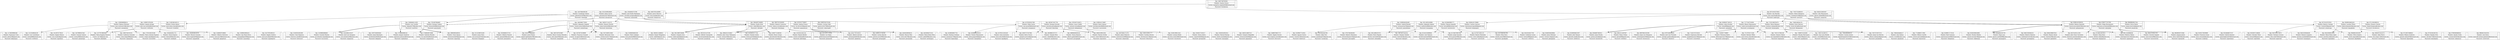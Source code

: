 digraph G{
node[shape="box" shape="record"]
node1174829966546[label="<f1174829966546>|{Dpi: 1174829966546| Nombre: Esperanza Urías| Correo: gloria16@gmail.com| Password: kekaripaza}|<f1212558644159>|{Dpi: 1212558644159| Nombre: Luis Castellanos| Correo: norma69@hotmail.com| Password: nitofixexe}|"];
node1296366898414: f1296366898414->node1174829966546;
node1412874779522[label="<f1412874779522>|{Dpi: 1412874779522| Nombre: Ángela Velasco| Correo: sara.rosales@gmail.com| Password: yagutilara}|<f1457989547442>|{Dpi: 1457989547442| Nombre: Gonzalo Galarza| Correo: norma36@hotmail.com| Password: qoximitapo}|<f1477972882644>|{Dpi: 1477972882644| Nombre: María Eugenia Nazario| Correo: ins73@gmail.com| Password: jihedojihu}|"];
node1296366898414: f1296366898414->node1412874779522;
node1296366898414: f1599974795285->node1412874779522;
node1412874779522[label="<f1412874779522>|{Dpi: 1412874779522| Nombre: Ángela Velasco| Correo: sara.rosales@gmail.com| Password: yagutilara}|<f1457989547442>|{Dpi: 1457989547442| Nombre: Gonzalo Galarza| Correo: norma36@hotmail.com| Password: qoximitapo}|<f1477972882644>|{Dpi: 1477972882644| Nombre: María Eugenia Nazario| Correo: ins73@gmail.com| Password: jihedojihu}|"];
node1296366898414: f1296366898414->node1412874779522;
node1296366898414: f1599974795285->node1412874779522;
node1683744191351[label="<f1683744191351>|{Dpi: 1683744191351| Nombre: Guillermo Gonzales| Correo: sonia.chapa48@gmail.com| Password: cejequnoha}|<f1733156223538>|{Dpi: 1733156223538| Nombre: Marco Antonio Espinal| Correo: sergio.rojas@gmail.com| Password: naxutafobe}|<f1954643951721>|{Dpi: 1954643951721| Nombre: Gloria Esparza| Correo: blanca83@yahoo.com| Password: cisefopuli}|<f1956958823976>|{Dpi: 1956958823976| Nombre: Rosario Guzmán| Correo: mara-eugenia83@gmail.com| Password: tugupofude}|"];
node1296366898414: f1599974795285->node1683744191351;
node1296366898414: f2149248146115->node1683744191351;
node1683744191351[label="<f1683744191351>|{Dpi: 1683744191351| Nombre: Guillermo Gonzales| Correo: sonia.chapa48@gmail.com| Password: cejequnoha}|<f1733156223538>|{Dpi: 1733156223538| Nombre: Marco Antonio Espinal| Correo: sergio.rojas@gmail.com| Password: naxutafobe}|<f1954643951721>|{Dpi: 1954643951721| Nombre: Gloria Esparza| Correo: blanca83@yahoo.com| Password: cisefopuli}|<f1956958823976>|{Dpi: 1956958823976| Nombre: Rosario Guzmán| Correo: mara-eugenia83@gmail.com| Password: tugupofude}|"];
node1296366898414: f1599974795285->node1683744191351;
node1296366898414: f2149248146115->node1683744191351;
node2249629758665[label="<f2249629758665>|{Dpi: 2249629758665| Nombre: Gilberto Ontiveros| Correo: mara-jos18@hotmail.com| Password: giqupituxo}|<f2269635985421>|{Dpi: 2269635985421| Nombre: Ana María Parra| Correo: juanagallegos06@gmail.com| Password: sazaceduju}|<f2417978199132>|{Dpi: 2417978199132| Nombre: Ángela Córdova| Correo: mara-josvallejo93@yahoo.com| Password: nupafapowo}|"];
node1296366898414: f2149248146115->node2249629758665;
node1296366898414[label="<f1296366898414>|{Dpi: 1296366898414| Nombre: Rebeca Feliciano| Correo: juan-carlosnio16@yahoo.com| Password: yoxukatomi}|<f1599974795285>|{Dpi: 1599974795285| Nombre: Amalia Arriaga| Correo: julio-csar.salcido@hotmail.com| Password: rotifosoko}|<f2149248146115>|{Dpi: 2149248146115| Nombre: Estela Alonzo| Correo: mara-elena.chacn@yahoo.com| Password: lizabefesi}|"];
node2447484436238: f2447484436238->node1296366898414;
node2529333292289[label="<f2529333292289>|{Dpi: 2529333292289| Nombre: Clara Figueroa| Correo: francisco.cant@hotmail.com| Password: bohicecati}|<f2529885688462>|{Dpi: 2529885688462| Nombre: Graciela Moreno| Correo: jos-eduardo.roque@gmail.com| Password: kucunuleza}|<f2541684125537>|{Dpi: 2541684125537| Nombre: José Luis Zaragoza| Correo: sara.mendoza36@yahoo.com| Password: coqaqutuxi}|"];
node2566464511833: f2566464511833->node2529333292289;
node2597258592643[label="<f2597258592643>|{Dpi: 2597258592643| Nombre: Jorge Henríquez| Correo: lourdesloera82@hotmail.com| Password: lebiqesile}|<f2736864986145>|{Dpi: 2736864986145| Nombre: Joaquín Sandoval| Correo: esperanza.almanza@hotmail.com| Password: roqebaduze}|<f2746643672688>|{Dpi: 2746643672688| Nombre: Gabriela Morales| Correo: ins.saavedra@hotmail.com| Password: megopuwize}|"];
node2566464511833: f2566464511833->node2597258592643;
node2566464511833: f2781697864687->node2597258592643;
node2597258592643[label="<f2597258592643>|{Dpi: 2597258592643| Nombre: Jorge Henríquez| Correo: lourdesloera82@hotmail.com| Password: lebiqesile}|<f2736864986145>|{Dpi: 2736864986145| Nombre: Joaquín Sandoval| Correo: esperanza.almanza@hotmail.com| Password: roqebaduze}|<f2746643672688>|{Dpi: 2746643672688| Nombre: Gabriela Morales| Correo: ins.saavedra@hotmail.com| Password: megopuwize}|"];
node2566464511833: f2566464511833->node2597258592643;
node2566464511833: f2781697864687->node2597258592643;
node2869596248355[label="<f2869596248355>|{Dpi: 2869596248355| Nombre: César Amaya| Correo: lorenzorocha85@gmail.com| Password: yeparicigi}|<f3115236874249>|{Dpi: 3115236874249| Nombre: Juana Viera| Correo: csar.carranza67@yahoo.com| Password: ficapigato}|"];
node2566464511833: f2781697864687->node2869596248355;
node2566464511833[label="<f2566464511833>|{Dpi: 2566464511833| Nombre: Luis Castillo| Correo: alejandro79@yahoo.com| Password: lacetitimi}|<f2781697864687>|{Dpi: 2781697864687| Nombre: Enrique Cadena| Correo: bernardo48@hotmail.com| Password: gayacimofo}|"];
node2447484436238: f2447484436238->node2566464511833;
node2447484436238: f3222559916649->node2566464511833;
node2529333292289[label="<f2529333292289>|{Dpi: 2529333292289| Nombre: Clara Figueroa| Correo: francisco.cant@hotmail.com| Password: bohicecati}|<f2529885688462>|{Dpi: 2529885688462| Nombre: Graciela Moreno| Correo: jos-eduardo.roque@gmail.com| Password: kucunuleza}|<f2541684125537>|{Dpi: 2541684125537| Nombre: José Luis Zaragoza| Correo: sara.mendoza36@yahoo.com| Password: coqaqutuxi}|"];
node2566464511833: f2566464511833->node2529333292289;
node2597258592643[label="<f2597258592643>|{Dpi: 2597258592643| Nombre: Jorge Henríquez| Correo: lourdesloera82@hotmail.com| Password: lebiqesile}|<f2736864986145>|{Dpi: 2736864986145| Nombre: Joaquín Sandoval| Correo: esperanza.almanza@hotmail.com| Password: roqebaduze}|<f2746643672688>|{Dpi: 2746643672688| Nombre: Gabriela Morales| Correo: ins.saavedra@hotmail.com| Password: megopuwize}|"];
node2566464511833: f2566464511833->node2597258592643;
node2566464511833: f2781697864687->node2597258592643;
node2597258592643[label="<f2597258592643>|{Dpi: 2597258592643| Nombre: Jorge Henríquez| Correo: lourdesloera82@hotmail.com| Password: lebiqesile}|<f2736864986145>|{Dpi: 2736864986145| Nombre: Joaquín Sandoval| Correo: esperanza.almanza@hotmail.com| Password: roqebaduze}|<f2746643672688>|{Dpi: 2746643672688| Nombre: Gabriela Morales| Correo: ins.saavedra@hotmail.com| Password: megopuwize}|"];
node2566464511833: f2566464511833->node2597258592643;
node2566464511833: f2781697864687->node2597258592643;
node2869596248355[label="<f2869596248355>|{Dpi: 2869596248355| Nombre: César Amaya| Correo: lorenzorocha85@gmail.com| Password: yeparicigi}|<f3115236874249>|{Dpi: 3115236874249| Nombre: Juana Viera| Correo: csar.carranza67@yahoo.com| Password: ficapigato}|"];
node2566464511833: f2781697864687->node2869596248355;
node2566464511833[label="<f2566464511833>|{Dpi: 2566464511833| Nombre: Luis Castillo| Correo: alejandro79@yahoo.com| Password: lacetitimi}|<f2781697864687>|{Dpi: 2781697864687| Nombre: Enrique Cadena| Correo: bernardo48@hotmail.com| Password: gayacimofo}|"];
node2447484436238: f2447484436238->node2566464511833;
node2447484436238: f3222559916649->node2566464511833;
node3329466473716[label="<f3329466473716>|{Dpi: 3329466473716| Nombre: Gilberto Nazario| Correo: gonzalo46@yahoo.com| Password: penumelovo}|<f3415574886848>|{Dpi: 3415574886848| Nombre: Javier Bueno| Correo: miguel-ngeltejeda19@yahoo.com| Password: diyomayeme}|"];
node3462866779361: f3462866779361->node3329466473716;
node3467267913667[label="<f3467267913667>|{Dpi: 3467267913667| Nombre: María Cristina Montaño| Correo: julio.alaniz93@yahoo.com| Password: yemipehidi}|<f3475673229689>|{Dpi: 3475673229689| Nombre: Francisca Granado| Correo: ral.aguirre@hotmail.com| Password: munakeweru}|"];
node3462866779361: f3462866779361->node3467267913667;
node3462866779361: f3493571145737->node3467267913667;
node3467267913667[label="<f3467267913667>|{Dpi: 3467267913667| Nombre: María Cristina Montaño| Correo: julio.alaniz93@yahoo.com| Password: yemipehidi}|<f3475673229689>|{Dpi: 3475673229689| Nombre: Francisca Granado| Correo: ral.aguirre@hotmail.com| Password: munakeweru}|"];
node3462866779361: f3462866779361->node3467267913667;
node3462866779361: f3493571145737->node3467267913667;
node3527449513585[label="<f3527449513585>|{Dpi: 3527449513585| Nombre: Bernardo Urías| Correo: cristian.lucero72@gmail.com| Password: taribujoge}|<f3538639485328>|{Dpi: 3538639485328| Nombre: Pedro Gallegos| Correo: lucia.peralta68@hotmail.com| Password: savuzuhaku}|"];
node3462866779361: f3493571145737->node3527449513585;
node3462866779361[label="<f3462866779361>|{Dpi: 3462866779361| Nombre: Alejandro Salgado| Correo: vicente.meza24@hotmail.com| Password: muhatiwapa}|<f3493571145737>|{Dpi: 3493571145737| Nombre: Homero Murillo| Correo: jorge-luislara46@yahoo.com| Password: biziwiwaja}|"];
node2447484436238: f3222559916649->node3462866779361;
node2447484436238: f3558582575769->node3462866779361;
node3329466473716[label="<f3329466473716>|{Dpi: 3329466473716| Nombre: Gilberto Nazario| Correo: gonzalo46@yahoo.com| Password: penumelovo}|<f3415574886848>|{Dpi: 3415574886848| Nombre: Javier Bueno| Correo: miguel-ngeltejeda19@yahoo.com| Password: diyomayeme}|"];
node3462866779361: f3462866779361->node3329466473716;
node3467267913667[label="<f3467267913667>|{Dpi: 3467267913667| Nombre: María Cristina Montaño| Correo: julio.alaniz93@yahoo.com| Password: yemipehidi}|<f3475673229689>|{Dpi: 3475673229689| Nombre: Francisca Granado| Correo: ral.aguirre@hotmail.com| Password: munakeweru}|"];
node3462866779361: f3462866779361->node3467267913667;
node3462866779361: f3493571145737->node3467267913667;
node3467267913667[label="<f3467267913667>|{Dpi: 3467267913667| Nombre: María Cristina Montaño| Correo: julio.alaniz93@yahoo.com| Password: yemipehidi}|<f3475673229689>|{Dpi: 3475673229689| Nombre: Francisca Granado| Correo: ral.aguirre@hotmail.com| Password: munakeweru}|"];
node3462866779361: f3462866779361->node3467267913667;
node3462866779361: f3493571145737->node3467267913667;
node3527449513585[label="<f3527449513585>|{Dpi: 3527449513585| Nombre: Bernardo Urías| Correo: cristian.lucero72@gmail.com| Password: taribujoge}|<f3538639485328>|{Dpi: 3538639485328| Nombre: Pedro Gallegos| Correo: lucia.peralta68@hotmail.com| Password: savuzuhaku}|"];
node3462866779361: f3493571145737->node3527449513585;
node3462866779361[label="<f3462866779361>|{Dpi: 3462866779361| Nombre: Alejandro Salgado| Correo: vicente.meza24@hotmail.com| Password: muhatiwapa}|<f3493571145737>|{Dpi: 3493571145737| Nombre: Homero Murillo| Correo: jorge-luislara46@yahoo.com| Password: biziwiwaja}|"];
node2447484436238: f3222559916649->node3462866779361;
node2447484436238: f3558582575769->node3462866779361;
node3656511566652[label="<f3656511566652>|{Dpi: 3656511566652| Nombre: Daniel Villagómez| Correo: adn82@gmail.com| Password: wisemoxizo}|<f3812388728366>|{Dpi: 3812388728366| Nombre: Gregorio Arce| Correo: isabel.tejeda@gmail.com| Password: binofupuyu}|"];
node3844497244662: f3844497244662->node3656511566652;
node3923232147536[label="<f3923232147536>|{Dpi: 3923232147536| Nombre: Alfredo Concepción| Correo: ral.hernandes@yahoo.com| Password: pusaliyuqi}|<f3964251253647>|{Dpi: 3964251253647| Nombre: Julio César Velásquez| Correo: lorenzo20@yahoo.com| Password: vabaqequtu}|"];
node3844497244662: f3844497244662->node3923232147536;
node3844497244662: f3967252164363->node3923232147536;
node3923232147536[label="<f3923232147536>|{Dpi: 3923232147536| Nombre: Alfredo Concepción| Correo: ral.hernandes@yahoo.com| Password: pusaliyuqi}|<f3964251253647>|{Dpi: 3964251253647| Nombre: Julio César Velásquez| Correo: lorenzo20@yahoo.com| Password: vabaqequtu}|"];
node3844497244662: f3844497244662->node3923232147536;
node3844497244662: f3967252164363->node3923232147536;
node4182987677756[label="<f4182987677756>|{Dpi: 4182987677756| Nombre: Daniela Gaitán| Correo: lorena.portillo@gmail.com| Password: sazotayuhi}|<f4186771246328>|{Dpi: 4186771246328| Nombre: Rocio Crespo| Correo: gerardoroln31@yahoo.com| Password: yizudogoru}|<f4191652262154>|{Dpi: 4191652262154| Nombre: Ramón Botello| Correo: vicente.orellana@hotmail.com| Password: pibetukaja}|<f4211297172934>|{Dpi: 4211297172934| Nombre: Luz Sáenz| Correo: guillerminacasas82@gmail.com| Password: pisenocohi}|"];
node3844497244662: f3967252164363->node4182987677756;
node3844497244662: f4225557756957->node4182987677756;
node4182987677756[label="<f4182987677756>|{Dpi: 4182987677756| Nombre: Daniela Gaitán| Correo: lorena.portillo@gmail.com| Password: sazotayuhi}|<f4186771246328>|{Dpi: 4186771246328| Nombre: Rocio Crespo| Correo: gerardoroln31@yahoo.com| Password: yizudogoru}|<f4191652262154>|{Dpi: 4191652262154| Nombre: Ramón Botello| Correo: vicente.orellana@hotmail.com| Password: pibetukaja}|<f4211297172934>|{Dpi: 4211297172934| Nombre: Luz Sáenz| Correo: guillerminacasas82@gmail.com| Password: pisenocohi}|"];
node3844497244662: f3967252164363->node4182987677756;
node3844497244662: f4225557756957->node4182987677756;
node4241776716215[label="<f4241776716215>|{Dpi: 4241776716215| Nombre: Alberto Arevalo| Correo: anitaarguello82@yahoo.com| Password: zijukiweya}|<f4289122734556>|{Dpi: 4289122734556| Nombre: Lorena Alarcón| Correo: patricio.muro00@yahoo.com| Password: potupugadi}|"];
node3844497244662: f4225557756957->node4241776716215;
node3844497244662: f4298745575558->node4241776716215;
node4241776716215[label="<f4241776716215>|{Dpi: 4241776716215| Nombre: Alberto Arevalo| Correo: anitaarguello82@yahoo.com| Password: zijukiweya}|<f4289122734556>|{Dpi: 4289122734556| Nombre: Lorena Alarcón| Correo: patricio.muro00@yahoo.com| Password: potupugadi}|"];
node3844497244662: f4225557756957->node4241776716215;
node3844497244662: f4298745575558->node4241776716215;
node4426558938225[label="<f4426558938225>|{Dpi: 4426558938225| Nombre: Marcos Páez| Correo: ester.coln70@yahoo.com| Password: givoxumiko}|<f4432694372251>|{Dpi: 4432694372251| Nombre: María Elena Mota| Correo: pablo06@yahoo.com| Password: newolugara}|"];
node3844497244662: f4298745575558->node4426558938225;
node3844497244662[label="<f3844497244662>|{Dpi: 3844497244662| Nombre: Emilio Ávila| Correo: sofia59@yahoo.com| Password: vijivijabe}|<f3967252164363>|{Dpi: 3967252164363| Nombre: Homero Contreras| Correo: rebeca.corral@yahoo.com| Password: fuluyipagu}|<f4225557756957>|{Dpi: 4225557756957| Nombre: Andrea Franco| Correo: ins.ferrer43@gmail.com| Password: popanomuze}|<f4298745575558>|{Dpi: 4298745575558| Nombre: Cristian Valle| Correo: agustn.brito70@hotmail.com| Password: vokuwupefi}|"];
node2447484436238: f3558582575769->node3844497244662;
node2447484436238: f4492763143699->node3844497244662;
node3656511566652[label="<f3656511566652>|{Dpi: 3656511566652| Nombre: Daniel Villagómez| Correo: adn82@gmail.com| Password: wisemoxizo}|<f3812388728366>|{Dpi: 3812388728366| Nombre: Gregorio Arce| Correo: isabel.tejeda@gmail.com| Password: binofupuyu}|"];
node3844497244662: f3844497244662->node3656511566652;
node3923232147536[label="<f3923232147536>|{Dpi: 3923232147536| Nombre: Alfredo Concepción| Correo: ral.hernandes@yahoo.com| Password: pusaliyuqi}|<f3964251253647>|{Dpi: 3964251253647| Nombre: Julio César Velásquez| Correo: lorenzo20@yahoo.com| Password: vabaqequtu}|"];
node3844497244662: f3844497244662->node3923232147536;
node3844497244662: f3967252164363->node3923232147536;
node3923232147536[label="<f3923232147536>|{Dpi: 3923232147536| Nombre: Alfredo Concepción| Correo: ral.hernandes@yahoo.com| Password: pusaliyuqi}|<f3964251253647>|{Dpi: 3964251253647| Nombre: Julio César Velásquez| Correo: lorenzo20@yahoo.com| Password: vabaqequtu}|"];
node3844497244662: f3844497244662->node3923232147536;
node3844497244662: f3967252164363->node3923232147536;
node4182987677756[label="<f4182987677756>|{Dpi: 4182987677756| Nombre: Daniela Gaitán| Correo: lorena.portillo@gmail.com| Password: sazotayuhi}|<f4186771246328>|{Dpi: 4186771246328| Nombre: Rocio Crespo| Correo: gerardoroln31@yahoo.com| Password: yizudogoru}|<f4191652262154>|{Dpi: 4191652262154| Nombre: Ramón Botello| Correo: vicente.orellana@hotmail.com| Password: pibetukaja}|<f4211297172934>|{Dpi: 4211297172934| Nombre: Luz Sáenz| Correo: guillerminacasas82@gmail.com| Password: pisenocohi}|"];
node3844497244662: f3967252164363->node4182987677756;
node3844497244662: f4225557756957->node4182987677756;
node4182987677756[label="<f4182987677756>|{Dpi: 4182987677756| Nombre: Daniela Gaitán| Correo: lorena.portillo@gmail.com| Password: sazotayuhi}|<f4186771246328>|{Dpi: 4186771246328| Nombre: Rocio Crespo| Correo: gerardoroln31@yahoo.com| Password: yizudogoru}|<f4191652262154>|{Dpi: 4191652262154| Nombre: Ramón Botello| Correo: vicente.orellana@hotmail.com| Password: pibetukaja}|<f4211297172934>|{Dpi: 4211297172934| Nombre: Luz Sáenz| Correo: guillerminacasas82@gmail.com| Password: pisenocohi}|"];
node3844497244662: f3967252164363->node4182987677756;
node3844497244662: f4225557756957->node4182987677756;
node4241776716215[label="<f4241776716215>|{Dpi: 4241776716215| Nombre: Alberto Arevalo| Correo: anitaarguello82@yahoo.com| Password: zijukiweya}|<f4289122734556>|{Dpi: 4289122734556| Nombre: Lorena Alarcón| Correo: patricio.muro00@yahoo.com| Password: potupugadi}|"];
node3844497244662: f4225557756957->node4241776716215;
node3844497244662: f4298745575558->node4241776716215;
node4241776716215[label="<f4241776716215>|{Dpi: 4241776716215| Nombre: Alberto Arevalo| Correo: anitaarguello82@yahoo.com| Password: zijukiweya}|<f4289122734556>|{Dpi: 4289122734556| Nombre: Lorena Alarcón| Correo: patricio.muro00@yahoo.com| Password: potupugadi}|"];
node3844497244662: f4225557756957->node4241776716215;
node3844497244662: f4298745575558->node4241776716215;
node4426558938225[label="<f4426558938225>|{Dpi: 4426558938225| Nombre: Marcos Páez| Correo: ester.coln70@yahoo.com| Password: givoxumiko}|<f4432694372251>|{Dpi: 4432694372251| Nombre: María Elena Mota| Correo: pablo06@yahoo.com| Password: newolugara}|"];
node3844497244662: f4298745575558->node4426558938225;
node3844497244662[label="<f3844497244662>|{Dpi: 3844497244662| Nombre: Emilio Ávila| Correo: sofia59@yahoo.com| Password: vijivijabe}|<f3967252164363>|{Dpi: 3967252164363| Nombre: Homero Contreras| Correo: rebeca.corral@yahoo.com| Password: fuluyipagu}|<f4225557756957>|{Dpi: 4225557756957| Nombre: Andrea Franco| Correo: ins.ferrer43@gmail.com| Password: popanomuze}|<f4298745575558>|{Dpi: 4298745575558| Nombre: Cristian Valle| Correo: agustn.brito70@hotmail.com| Password: vokuwupefi}|"];
node2447484436238: f3558582575769->node3844497244662;
node2447484436238: f4492763143699->node3844497244662;
node4536958837755[label="<f4536958837755>|{Dpi: 4536958837755| Nombre: Barbara Orellana| Correo: juanamuiz73@gmail.com| Password: bepecobojo}|<f4558888229155>|{Dpi: 4558888229155| Nombre: Vicente Manzanares| Correo: alicia.guajardo@gmail.com| Password: tomeqedazo}|"];
node4579359247363: f4579359247363->node4536958837755;
node4579515226149[label="<f4579515226149>|{Dpi: 4579515226149| Nombre: Irene Archuleta| Correo: laura.olivo45@hotmail.com| Password: bajufigowa}|<f4583727247384>|{Dpi: 4583727247384| Nombre: Berta Orozco| Correo: gregorio.nevrez@gmail.com| Password: defecoriru}|"];
node4579359247363: f4579359247363->node4579515226149;
node4579359247363: f4629471657781->node4579515226149;
node4579515226149[label="<f4579515226149>|{Dpi: 4579515226149| Nombre: Irene Archuleta| Correo: laura.olivo45@hotmail.com| Password: bajufigowa}|<f4583727247384>|{Dpi: 4583727247384| Nombre: Berta Orozco| Correo: gregorio.nevrez@gmail.com| Password: defecoriru}|"];
node4579359247363: f4579359247363->node4579515226149;
node4579359247363: f4629471657781->node4579515226149;
node4659862237271[label="<f4659862237271>|{Dpi: 4659862237271| Nombre: Yolanda Mota| Correo: rafael64@yahoo.com| Password: xoyohowuyi}|<f4689464628144>|{Dpi: 4689464628144| Nombre: Teresa Romero| Correo: alberto.galindo@hotmail.com| Password: pusugeqaki}|"];
node4579359247363: f4629471657781->node4659862237271;
node4579359247363: f4782567516675->node4659862237271;
node4659862237271[label="<f4659862237271>|{Dpi: 4659862237271| Nombre: Yolanda Mota| Correo: rafael64@yahoo.com| Password: xoyohowuyi}|<f4689464628144>|{Dpi: 4689464628144| Nombre: Teresa Romero| Correo: alberto.galindo@hotmail.com| Password: pusugeqaki}|"];
node4579359247363: f4629471657781->node4659862237271;
node4579359247363: f4782567516675->node4659862237271;
node4858139952581[label="<f4858139952581>|{Dpi: 4858139952581| Nombre: Patricio Sevilla| Correo: irene74@hotmail.com| Password: yaquratecu}|<f4937846171278>|{Dpi: 4937846171278| Nombre: Jaime Delacrúz| Correo: mateoserrato96@gmail.com| Password: sohiyotudu}|<f5282132851777>|{Dpi: 5282132851777| Nombre: Carolina Alvarez| Correo: dorotearuiz12@gmail.com| Password: bikunixami}|"];
node4579359247363: f4782567516675->node4858139952581;
node4579359247363: f5299541574867->node4858139952581;
node4858139952581[label="<f4858139952581>|{Dpi: 4858139952581| Nombre: Patricio Sevilla| Correo: irene74@hotmail.com| Password: yaquratecu}|<f4937846171278>|{Dpi: 4937846171278| Nombre: Jaime Delacrúz| Correo: mateoserrato96@gmail.com| Password: sohiyotudu}|<f5282132851777>|{Dpi: 5282132851777| Nombre: Carolina Alvarez| Correo: dorotearuiz12@gmail.com| Password: bikunixami}|"];
node4579359247363: f4782567516675->node4858139952581;
node4579359247363: f5299541574867->node4858139952581;
node5328139813142[label="<f5328139813142>|{Dpi: 5328139813142| Nombre: Lorenzo Rubio| Correo: ana-luisa.rocha16@hotmail.com| Password: lumulecemi}|<f5356317319217>|{Dpi: 5356317319217| Nombre: Teresa Abreu| Correo: raquelvilla64@gmail.com| Password: qevepocibo}|<f5356354391814>|{Dpi: 5356354391814| Nombre: Marisol Pantoja| Correo: emilio.aranda@gmail.com| Password: zixayogexe}|<f5462514867312>|{Dpi: 5462514867312| Nombre: Gregorio Delgadillo| Correo: lorenzocerda40@gmail.com| Password: pipazimezi}|"];
node4579359247363: f5299541574867->node5328139813142;
node4579359247363[label="<f4579359247363>|{Dpi: 4579359247363| Nombre: Pablo Garica| Correo: ana-mara63@hotmail.com| Password: yisugomozo}|<f4629471657781>|{Dpi: 4629471657781| Nombre: Enrique Estrada| Correo: graciela.perea@gmail.com| Password: felaviregi}|<f4782567516675>|{Dpi: 4782567516675| Nombre: Laura Cedillo| Correo: antonio.ozuna@gmail.com| Password: dodopemaxo}|<f5299541574867>|{Dpi: 5299541574867| Nombre: Rocio Salazar| Correo: davidmorales86@hotmail.com| Password: maciwalodu}|"];
node2447484436238: f4492763143699->node4579359247363;
node2447484436238[label="<f2447484436238>|{Dpi: 2447484436238| Nombre: Guadalupe Salinas| Correo: gabrielcorral30@yahoo.com| Password: vinoriyipe}|<f3222559916649>|{Dpi: 3222559916649| Nombre: Jaime García| Correo: gonzalourea37@hotmail.com| Password: kovoloruwe}|<f3558582575769>|{Dpi: 3558582575769| Nombre: José Emilio Rodríquez| Correo: cristobal.zaragoza@gmail.com| Password: tuxezoreko}|<f4492763143699>|{Dpi: 4492763143699| Nombre: Javier Marrero| Correo: luisa.loya@yahoo.com| Password: tehanovuso}|"];
node5482748765945: f5482748765945->node2447484436238;
node5486676847175[label="<f5486676847175>|{Dpi: 5486676847175| Nombre: Ángela Serrato| Correo: mara-eugenia.zarate@yahoo.com| Password: direrumivi}|<f5539947712624>|{Dpi: 5539947712624| Nombre: Ignacio Guerra| Correo: rosario21@hotmail.com| Password: baketicasi}|<f5561943426796>|{Dpi: 5561943426796| Nombre: Adán Toro| Correo: guadalupe52@gmail.com| Password: vusobaviqi}|"];
node5598584265482: f5598584265482->node5486676847175;
node5791784284363[label="<f5791784284363>|{Dpi: 5791784284363| Nombre: Roberto Menchaca| Correo: leticiarodrquez52@gmail.com| Password: jayucaqeho}|<f5821498187475>|{Dpi: 5821498187475| Nombre: Rocio Negrón| Correo: dorotea.valverde65@yahoo.com| Password: yofunekiho}|"];
node5598584265482: f5598584265482->node5791784284363;
node5598584265482: f5911492543896->node5791784284363;
node5791784284363[label="<f5791784284363>|{Dpi: 5791784284363| Nombre: Roberto Menchaca| Correo: leticiarodrquez52@gmail.com| Password: jayucaqeho}|<f5821498187475>|{Dpi: 5821498187475| Nombre: Rocio Negrón| Correo: dorotea.valverde65@yahoo.com| Password: yofunekiho}|"];
node5598584265482: f5598584265482->node5791784284363;
node5598584265482: f5911492543896->node5791784284363;
node5987487554234[label="<f5987487554234>|{Dpi: 5987487554234| Nombre: Yolanda Ceballos| Correo: beatriz81@yahoo.com| Password: lilalupivi}|<f6124223369858>|{Dpi: 6124223369858| Nombre: Lola Valencia| Correo: salvadorsantana64@hotmail.com| Password: qupuvutiki}|"];
node5598584265482: f5911492543896->node5987487554234;
node5598584265482: f6136463892777->node5987487554234;
node5987487554234[label="<f5987487554234>|{Dpi: 5987487554234| Nombre: Yolanda Ceballos| Correo: beatriz81@yahoo.com| Password: lilalupivi}|<f6124223369858>|{Dpi: 6124223369858| Nombre: Lola Valencia| Correo: salvadorsantana64@hotmail.com| Password: qupuvutiki}|"];
node5598584265482: f5911492543896->node5987487554234;
node5598584265482: f6136463892777->node5987487554234;
node6174637993769[label="<f6174637993769>|{Dpi: 6174637993769| Nombre: Jorge Saucedo| Correo: elvira.guzmn36@yahoo.com| Password: ginawaruhu}|<f6179275281122>|{Dpi: 6179275281122| Nombre: Beatriz Montañez| Correo: ester.vallejo@gmail.com| Password: zasetuhude}|<f6187966394798>|{Dpi: 6187966394798| Nombre: Elisa Nava| Correo: claudia.arias58@hotmail.com| Password: qicodejobe}|"];
node5598584265482: f6136463892777->node6174637993769;
node5598584265482: f6266419178668->node6174637993769;
node6174637993769[label="<f6174637993769>|{Dpi: 6174637993769| Nombre: Jorge Saucedo| Correo: elvira.guzmn36@yahoo.com| Password: ginawaruhu}|<f6179275281122>|{Dpi: 6179275281122| Nombre: Beatriz Montañez| Correo: ester.vallejo@gmail.com| Password: zasetuhude}|<f6187966394798>|{Dpi: 6187966394798| Nombre: Elisa Nava| Correo: claudia.arias58@hotmail.com| Password: qicodejobe}|"];
node5598584265482: f6136463892777->node6174637993769;
node5598584265482: f6266419178668->node6174637993769;
node6341916427763[label="<f6341916427763>|{Dpi: 6341916427763| Nombre: Guillermo Lerma| Correo: lorenzo66@gmail.com| Password: zifufirevu}|<f6349359459864>|{Dpi: 6349359459864| Nombre: Jesús Feliciano| Correo: vernica11@gmail.com| Password: gohujiquba}|"];
node5598584265482: f6266419178668->node6341916427763;
node5598584265482[label="<f5598584265482>|{Dpi: 5598584265482| Nombre: Gabriel Rosado| Correo: normaserna52@gmail.com| Password: pomubolamo}|<f5911492543896>|{Dpi: 5911492543896| Nombre: Alejandro Adame| Correo: guillermo86@yahoo.com| Password: leranapeqa}|<f6136463892777>|{Dpi: 6136463892777| Nombre: Manuel Arguello| Correo: leticia86@hotmail.com| Password: kaxetemudu}|<f6266419178668>|{Dpi: 6266419178668| Nombre: Carlota Guevara| Correo: timoteomarroqun84@gmail.com| Password: benejoqeze}|"];
node6375162373632: f6375162373632->node5598584265482;
node6539936623297[label="<f6539936623297>|{Dpi: 6539936623297| Nombre: Julio Tamayo| Correo: gerardo.saiz@yahoo.com| Password: sefaferavu}|<f6564687365912>|{Dpi: 6564687365912| Nombre: Juana Posada| Correo: germn.mora@gmail.com| Password: kenohewife}|"];
node6598587749133: f6598587749133->node6539936623297;
node6691311487847[label="<f6691311487847>|{Dpi: 6691311487847| Nombre: Diana Urbina| Correo: germn66@gmail.com| Password: wihilikazi}|<f6697665233338>|{Dpi: 6697665233338| Nombre: Jorge Luis Delagarza| Correo: antoniojaimes94@gmail.com| Password: kenatosuno}|<f6797538244432>|{Dpi: 6797538244432| Nombre: José Luis Preciado| Correo: santiago.apodaca@gmail.com| Password: tobaleturi}|<f7145274723533>|{Dpi: 7145274723533| Nombre: Esperanza Delvalle| Correo: magdalenacano19@gmail.com| Password: sunomikatu}|"];
node6598587749133: f6598587749133->node6691311487847;
node6598587749133: f7177243755956->node6691311487847;
node6691311487847[label="<f6691311487847>|{Dpi: 6691311487847| Nombre: Diana Urbina| Correo: germn66@gmail.com| Password: wihilikazi}|<f6697665233338>|{Dpi: 6697665233338| Nombre: Jorge Luis Delagarza| Correo: antoniojaimes94@gmail.com| Password: kenatosuno}|<f6797538244432>|{Dpi: 6797538244432| Nombre: José Luis Preciado| Correo: santiago.apodaca@gmail.com| Password: tobaleturi}|<f7145274723533>|{Dpi: 7145274723533| Nombre: Esperanza Delvalle| Correo: magdalenacano19@gmail.com| Password: sunomikatu}|"];
node6598587749133: f6598587749133->node6691311487847;
node6598587749133: f7177243755956->node6691311487847;
node7193957738967[label="<f7193957738967>|{Dpi: 7193957738967| Nombre: Florencia Delrío| Correo: alfonsoguevara70@gmail.com| Password: noteyugovu}|<f7217874171281>|{Dpi: 7217874171281| Nombre: Barbara Téllez| Correo: mara-teresa.alanis@yahoo.com| Password: jugajusawa}|"];
node6598587749133: f7177243755956->node7193957738967;
node6598587749133: f7233136676479->node7193957738967;
node7193957738967[label="<f7193957738967>|{Dpi: 7193957738967| Nombre: Florencia Delrío| Correo: alfonsoguevara70@gmail.com| Password: noteyugovu}|<f7217874171281>|{Dpi: 7217874171281| Nombre: Barbara Téllez| Correo: mara-teresa.alanis@yahoo.com| Password: jugajusawa}|"];
node6598587749133: f7177243755956->node7193957738967;
node6598587749133: f7233136676479->node7193957738967;
node7347127365228[label="<f7347127365228>|{Dpi: 7347127365228| Nombre: Homero Mateo| Correo: luis-miguelbeltrn44@yahoo.com| Password: bopinasiye}|<f7368975316569>|{Dpi: 7368975316569| Nombre: Rosalia Marroquín| Correo: rafael18@gmail.com| Password: jupukimexu}|<f7395725168721>|{Dpi: 7395725168721| Nombre: Ana Luisa Bonilla| Correo: rocio40@hotmail.com| Password: befukusubu}|<f7494586496225>|{Dpi: 7494586496225| Nombre: Carmen Arroyo| Correo: alejandraquintero55@hotmail.com| Password: mozodoloso}|"];
node6598587749133: f7233136676479->node7347127365228;
node6598587749133: f7589558934278->node7347127365228;
node7347127365228[label="<f7347127365228>|{Dpi: 7347127365228| Nombre: Homero Mateo| Correo: luis-miguelbeltrn44@yahoo.com| Password: bopinasiye}|<f7368975316569>|{Dpi: 7368975316569| Nombre: Rosalia Marroquín| Correo: rafael18@gmail.com| Password: jupukimexu}|<f7395725168721>|{Dpi: 7395725168721| Nombre: Ana Luisa Bonilla| Correo: rocio40@hotmail.com| Password: befukusubu}|<f7494586496225>|{Dpi: 7494586496225| Nombre: Carmen Arroyo| Correo: alejandraquintero55@hotmail.com| Password: mozodoloso}|"];
node6598587749133: f7233136676479->node7347127365228;
node6598587749133: f7589558934278->node7347127365228;
node7637375973722[label="<f7637375973722>|{Dpi: 7637375973722| Nombre: Jorge Luis Berríos| Correo: alfonso.rodrquez@gmail.com| Password: jawahediha}|<f7683434484217>|{Dpi: 7683434484217| Nombre: Lilia Salinas| Correo: eva26@yahoo.com| Password: qenahixoli}|<f7716866717692>|{Dpi: 7716866717692| Nombre: Débora Carrillo| Correo: octavio.mercado@gmail.com| Password: tejocowuze}|"];
node6598587749133: f7589558934278->node7637375973722;
node6598587749133[label="<f6598587749133>|{Dpi: 6598587749133| Nombre: Anita Escobar| Correo: elena69@gmail.com| Password: copugakuji}|<f7177243755956>|{Dpi: 7177243755956| Nombre: Blanca Manzanares| Correo: isabel.moreno@hotmail.com| Password: yuvahapome}|<f7233136676479>|{Dpi: 7233136676479| Nombre: María Hinojosa| Correo: barbara.rodrgez@yahoo.com| Password: henanugoho}|<f7589558934278>|{Dpi: 7589558934278| Nombre: Ester Herrera| Correo: nicols.leiva@hotmail.com| Password: fimiqaneme}|"];
node6375162373632: f6375162373632->node6598587749133;
node6375162373632: f7762723266533->node6598587749133;
node6539936623297[label="<f6539936623297>|{Dpi: 6539936623297| Nombre: Julio Tamayo| Correo: gerardo.saiz@yahoo.com| Password: sefaferavu}|<f6564687365912>|{Dpi: 6564687365912| Nombre: Juana Posada| Correo: germn.mora@gmail.com| Password: kenohewife}|"];
node6598587749133: f6598587749133->node6539936623297;
node6691311487847[label="<f6691311487847>|{Dpi: 6691311487847| Nombre: Diana Urbina| Correo: germn66@gmail.com| Password: wihilikazi}|<f6697665233338>|{Dpi: 6697665233338| Nombre: Jorge Luis Delagarza| Correo: antoniojaimes94@gmail.com| Password: kenatosuno}|<f6797538244432>|{Dpi: 6797538244432| Nombre: José Luis Preciado| Correo: santiago.apodaca@gmail.com| Password: tobaleturi}|<f7145274723533>|{Dpi: 7145274723533| Nombre: Esperanza Delvalle| Correo: magdalenacano19@gmail.com| Password: sunomikatu}|"];
node6598587749133: f6598587749133->node6691311487847;
node6598587749133: f7177243755956->node6691311487847;
node6691311487847[label="<f6691311487847>|{Dpi: 6691311487847| Nombre: Diana Urbina| Correo: germn66@gmail.com| Password: wihilikazi}|<f6697665233338>|{Dpi: 6697665233338| Nombre: Jorge Luis Delagarza| Correo: antoniojaimes94@gmail.com| Password: kenatosuno}|<f6797538244432>|{Dpi: 6797538244432| Nombre: José Luis Preciado| Correo: santiago.apodaca@gmail.com| Password: tobaleturi}|<f7145274723533>|{Dpi: 7145274723533| Nombre: Esperanza Delvalle| Correo: magdalenacano19@gmail.com| Password: sunomikatu}|"];
node6598587749133: f6598587749133->node6691311487847;
node6598587749133: f7177243755956->node6691311487847;
node7193957738967[label="<f7193957738967>|{Dpi: 7193957738967| Nombre: Florencia Delrío| Correo: alfonsoguevara70@gmail.com| Password: noteyugovu}|<f7217874171281>|{Dpi: 7217874171281| Nombre: Barbara Téllez| Correo: mara-teresa.alanis@yahoo.com| Password: jugajusawa}|"];
node6598587749133: f7177243755956->node7193957738967;
node6598587749133: f7233136676479->node7193957738967;
node7193957738967[label="<f7193957738967>|{Dpi: 7193957738967| Nombre: Florencia Delrío| Correo: alfonsoguevara70@gmail.com| Password: noteyugovu}|<f7217874171281>|{Dpi: 7217874171281| Nombre: Barbara Téllez| Correo: mara-teresa.alanis@yahoo.com| Password: jugajusawa}|"];
node6598587749133: f7177243755956->node7193957738967;
node6598587749133: f7233136676479->node7193957738967;
node7347127365228[label="<f7347127365228>|{Dpi: 7347127365228| Nombre: Homero Mateo| Correo: luis-miguelbeltrn44@yahoo.com| Password: bopinasiye}|<f7368975316569>|{Dpi: 7368975316569| Nombre: Rosalia Marroquín| Correo: rafael18@gmail.com| Password: jupukimexu}|<f7395725168721>|{Dpi: 7395725168721| Nombre: Ana Luisa Bonilla| Correo: rocio40@hotmail.com| Password: befukusubu}|<f7494586496225>|{Dpi: 7494586496225| Nombre: Carmen Arroyo| Correo: alejandraquintero55@hotmail.com| Password: mozodoloso}|"];
node6598587749133: f7233136676479->node7347127365228;
node6598587749133: f7589558934278->node7347127365228;
node7347127365228[label="<f7347127365228>|{Dpi: 7347127365228| Nombre: Homero Mateo| Correo: luis-miguelbeltrn44@yahoo.com| Password: bopinasiye}|<f7368975316569>|{Dpi: 7368975316569| Nombre: Rosalia Marroquín| Correo: rafael18@gmail.com| Password: jupukimexu}|<f7395725168721>|{Dpi: 7395725168721| Nombre: Ana Luisa Bonilla| Correo: rocio40@hotmail.com| Password: befukusubu}|<f7494586496225>|{Dpi: 7494586496225| Nombre: Carmen Arroyo| Correo: alejandraquintero55@hotmail.com| Password: mozodoloso}|"];
node6598587749133: f7233136676479->node7347127365228;
node6598587749133: f7589558934278->node7347127365228;
node7637375973722[label="<f7637375973722>|{Dpi: 7637375973722| Nombre: Jorge Luis Berríos| Correo: alfonso.rodrquez@gmail.com| Password: jawahediha}|<f7683434484217>|{Dpi: 7683434484217| Nombre: Lilia Salinas| Correo: eva26@yahoo.com| Password: qenahixoli}|<f7716866717692>|{Dpi: 7716866717692| Nombre: Débora Carrillo| Correo: octavio.mercado@gmail.com| Password: tejocowuze}|"];
node6598587749133: f7589558934278->node7637375973722;
node6598587749133[label="<f6598587749133>|{Dpi: 6598587749133| Nombre: Anita Escobar| Correo: elena69@gmail.com| Password: copugakuji}|<f7177243755956>|{Dpi: 7177243755956| Nombre: Blanca Manzanares| Correo: isabel.moreno@hotmail.com| Password: yuvahapome}|<f7233136676479>|{Dpi: 7233136676479| Nombre: María Hinojosa| Correo: barbara.rodrgez@yahoo.com| Password: henanugoho}|<f7589558934278>|{Dpi: 7589558934278| Nombre: Ester Herrera| Correo: nicols.leiva@hotmail.com| Password: fimiqaneme}|"];
node6375162373632: f6375162373632->node6598587749133;
node6375162373632: f7762723266533->node6598587749133;
node8189917172524[label="<f8189917172524>|{Dpi: 8189917172524| Nombre: Raúl Carmona| Correo: esperanzasosa56@hotmail.com| Password: wibajemixa}|<f8326336634982>|{Dpi: 8326336634982| Nombre: Nicolás Medina| Correo: samuel.estrada78@gmail.com| Password: wikiboxoju}|<f8384894192759>|{Dpi: 8384894192759| Nombre: Hugo Loya| Correo: agustn.santilln98@yahoo.com| Password: quxanagowu}|"];
node8398145336333: f8398145336333->node8189917172524;
node8461356584252[label="<f8461356584252>|{Dpi: 8461356584252| Nombre: Roberto Maestas| Correo: isabelanieves41@yahoo.com| Password: gavoqegema}|<f8494196667824>|{Dpi: 8494196667824| Nombre: Ramiro Alcala| Correo: timoteo20@yahoo.com| Password: jipoholiwe}|<f8537419211259>|{Dpi: 8537419211259| Nombre: Julio César Cervántez| Correo: florencia.menchaca@yahoo.com| Password: cukapawina}|<f8729932367813>|{Dpi: 8729932367813| Nombre: Diana Baca| Correo: alfredo.vallejo@gmail.com| Password: dapagocaca}|"];
node8398145336333: f8398145336333->node8461356584252;
node8398145336333: f8789777237391->node8461356584252;
node8461356584252[label="<f8461356584252>|{Dpi: 8461356584252| Nombre: Roberto Maestas| Correo: isabelanieves41@yahoo.com| Password: gavoqegema}|<f8494196667824>|{Dpi: 8494196667824| Nombre: Ramiro Alcala| Correo: timoteo20@yahoo.com| Password: jipoholiwe}|<f8537419211259>|{Dpi: 8537419211259| Nombre: Julio César Cervántez| Correo: florencia.menchaca@yahoo.com| Password: cukapawina}|<f8729932367813>|{Dpi: 8729932367813| Nombre: Diana Baca| Correo: alfredo.vallejo@gmail.com| Password: dapagocaca}|"];
node8398145336333: f8398145336333->node8461356584252;
node8398145336333: f8789777237391->node8461356584252;
node8811243686938[label="<f8811243686938>|{Dpi: 8811243686938| Nombre: Federico Tafoya| Correo: ramiroguevara12@yahoo.com| Password: xapemujoyi}|<f8841978924736>|{Dpi: 8841978924736| Nombre: Gerardo Salgado| Correo: mara-teresa98@yahoo.com| Password: hamonowoha}|"];
node8398145336333: f8789777237391->node8811243686938;
node8398145336333: f8849963822744->node8811243686938;
node8811243686938[label="<f8811243686938>|{Dpi: 8811243686938| Nombre: Federico Tafoya| Correo: ramiroguevara12@yahoo.com| Password: xapemujoyi}|<f8841978924736>|{Dpi: 8841978924736| Nombre: Gerardo Salgado| Correo: mara-teresa98@yahoo.com| Password: hamonowoha}|"];
node8398145336333: f8789777237391->node8811243686938;
node8398145336333: f8849963822744->node8811243686938;
node8858958757846[label="<f8858958757846>|{Dpi: 8858958757846| Nombre: Joaquín Juárez| Correo: alicia.valds42@yahoo.com| Password: luponatofe}|<f9193273929969>|{Dpi: 9193273929969| Nombre: Francisca Garay| Correo: laura.coronado@yahoo.com| Password: cicokiviju}|<f9224646673747>|{Dpi: 9224646673747| Nombre: Gabriel Alcántar| Correo: ignacioiglesias62@hotmail.com| Password: raqewobace}|"];
node8398145336333: f8849963822744->node8858958757846;
node8398145336333[label="<f8398145336333>|{Dpi: 8398145336333| Nombre: Rebeca Zamudio| Correo: franciscoescobedo20@yahoo.com| Password: qebopomume}|<f8789777237391>|{Dpi: 8789777237391| Nombre: Felipe Bustamante| Correo: esperanza.arredondo69@yahoo.com| Password: tadozijoka}|<f8849963822744>|{Dpi: 8849963822744| Nombre: Elvira Delrío| Correo: joaqun.barrera@gmail.com| Password: jexujivuda}|"];
node6375162373632: f7762723266533->node8398145336333;
node6375162373632: f9265225461647->node8398145336333;
node8189917172524[label="<f8189917172524>|{Dpi: 8189917172524| Nombre: Raúl Carmona| Correo: esperanzasosa56@hotmail.com| Password: wibajemixa}|<f8326336634982>|{Dpi: 8326336634982| Nombre: Nicolás Medina| Correo: samuel.estrada78@gmail.com| Password: wikiboxoju}|<f8384894192759>|{Dpi: 8384894192759| Nombre: Hugo Loya| Correo: agustn.santilln98@yahoo.com| Password: quxanagowu}|"];
node8398145336333: f8398145336333->node8189917172524;
node8461356584252[label="<f8461356584252>|{Dpi: 8461356584252| Nombre: Roberto Maestas| Correo: isabelanieves41@yahoo.com| Password: gavoqegema}|<f8494196667824>|{Dpi: 8494196667824| Nombre: Ramiro Alcala| Correo: timoteo20@yahoo.com| Password: jipoholiwe}|<f8537419211259>|{Dpi: 8537419211259| Nombre: Julio César Cervántez| Correo: florencia.menchaca@yahoo.com| Password: cukapawina}|<f8729932367813>|{Dpi: 8729932367813| Nombre: Diana Baca| Correo: alfredo.vallejo@gmail.com| Password: dapagocaca}|"];
node8398145336333: f8398145336333->node8461356584252;
node8398145336333: f8789777237391->node8461356584252;
node8461356584252[label="<f8461356584252>|{Dpi: 8461356584252| Nombre: Roberto Maestas| Correo: isabelanieves41@yahoo.com| Password: gavoqegema}|<f8494196667824>|{Dpi: 8494196667824| Nombre: Ramiro Alcala| Correo: timoteo20@yahoo.com| Password: jipoholiwe}|<f8537419211259>|{Dpi: 8537419211259| Nombre: Julio César Cervántez| Correo: florencia.menchaca@yahoo.com| Password: cukapawina}|<f8729932367813>|{Dpi: 8729932367813| Nombre: Diana Baca| Correo: alfredo.vallejo@gmail.com| Password: dapagocaca}|"];
node8398145336333: f8398145336333->node8461356584252;
node8398145336333: f8789777237391->node8461356584252;
node8811243686938[label="<f8811243686938>|{Dpi: 8811243686938| Nombre: Federico Tafoya| Correo: ramiroguevara12@yahoo.com| Password: xapemujoyi}|<f8841978924736>|{Dpi: 8841978924736| Nombre: Gerardo Salgado| Correo: mara-teresa98@yahoo.com| Password: hamonowoha}|"];
node8398145336333: f8789777237391->node8811243686938;
node8398145336333: f8849963822744->node8811243686938;
node8811243686938[label="<f8811243686938>|{Dpi: 8811243686938| Nombre: Federico Tafoya| Correo: ramiroguevara12@yahoo.com| Password: xapemujoyi}|<f8841978924736>|{Dpi: 8841978924736| Nombre: Gerardo Salgado| Correo: mara-teresa98@yahoo.com| Password: hamonowoha}|"];
node8398145336333: f8789777237391->node8811243686938;
node8398145336333: f8849963822744->node8811243686938;
node8858958757846[label="<f8858958757846>|{Dpi: 8858958757846| Nombre: Joaquín Juárez| Correo: alicia.valds42@yahoo.com| Password: luponatofe}|<f9193273929969>|{Dpi: 9193273929969| Nombre: Francisca Garay| Correo: laura.coronado@yahoo.com| Password: cicokiviju}|<f9224646673747>|{Dpi: 9224646673747| Nombre: Gabriel Alcántar| Correo: ignacioiglesias62@hotmail.com| Password: raqewobace}|"];
node8398145336333: f8849963822744->node8858958757846;
node8398145336333[label="<f8398145336333>|{Dpi: 8398145336333| Nombre: Rebeca Zamudio| Correo: franciscoescobedo20@yahoo.com| Password: qebopomume}|<f8789777237391>|{Dpi: 8789777237391| Nombre: Felipe Bustamante| Correo: esperanza.arredondo69@yahoo.com| Password: tadozijoka}|<f8849963822744>|{Dpi: 8849963822744| Nombre: Elvira Delrío| Correo: joaqun.barrera@gmail.com| Password: jexujivuda}|"];
node6375162373632: f7762723266533->node8398145336333;
node6375162373632: f9265225461647->node8398145336333;
node9335937126838[label="<f9335937126838>|{Dpi: 9335937126838| Nombre: Salvador Nieto| Correo: lorenzo84@gmail.com| Password: zoperiledo}|<f9347362379971>|{Dpi: 9347362379971| Nombre: Verónica Cavazos| Correo: elisa.sols67@hotmail.com| Password: lujezivufo}|"];
node9373319767853: f9373319767853->node9335937126838;
node9455259564428[label="<f9455259564428>|{Dpi: 9455259564428| Nombre: Homero Longoria| Correo: mariana.caraballo@hotmail.com| Password: tozameguru}|<f9541959913434>|{Dpi: 9541959913434| Nombre: María Elena López| Correo: graciela.nio@yahoo.com| Password: hajuhakixo}|"];
node9373319767853: f9373319767853->node9455259564428;
node9373319767853: f9569918462416->node9455259564428;
node9455259564428[label="<f9455259564428>|{Dpi: 9455259564428| Nombre: Homero Longoria| Correo: mariana.caraballo@hotmail.com| Password: tozameguru}|<f9541959913434>|{Dpi: 9541959913434| Nombre: María Elena López| Correo: graciela.nio@yahoo.com| Password: hajuhakixo}|"];
node9373319767853: f9373319767853->node9455259564428;
node9373319767853: f9569918462416->node9455259564428;
node9649631923297[label="<f9649631923297>|{Dpi: 9649631923297| Nombre: Olivia Grijalva| Correo: nicols.segura@hotmail.com| Password: dejofokehe}|<f9663973252572>|{Dpi: 9663973252572| Nombre: Adán Fierro| Correo: elsa.riojas11@hotmail.com| Password: boxebexaci}|"];
node9373319767853: f9569918462416->node9649631923297;
node9373319767853: f9711361899251->node9649631923297;
node9649631923297[label="<f9649631923297>|{Dpi: 9649631923297| Nombre: Olivia Grijalva| Correo: nicols.segura@hotmail.com| Password: dejofokehe}|<f9663973252572>|{Dpi: 9663973252572| Nombre: Adán Fierro| Correo: elsa.riojas11@hotmail.com| Password: boxebexaci}|"];
node9373319767853: f9569918462416->node9649631923297;
node9373319767853: f9711361899251->node9649631923297;
node9713637496855[label="<f9713637496855>|{Dpi: 9713637496855| Nombre: Mónica Gutiérrez| Correo: gonzalo.salinas63@hotmail.com| Password: bipowahila}|<f9733194184734>|{Dpi: 9733194184734| Nombre: Daniela Ortiz| Correo: salvador75@hotmail.com| Password: kexukoqeta}|<f9789589488342>|{Dpi: 9789589488342| Nombre: Amalia Ureña| Correo: susanavalles65@yahoo.com| Password: codizeyuzo}|<f9864613542355>|{Dpi: 9864613542355| Nombre: Lola Serna| Correo: mara-del-carmen.palomino@hotmail.com| Password: mufoviweti}|"];
node9373319767853: f9711361899251->node9713637496855;
node9373319767853[label="<f9373319767853>|{Dpi: 9373319767853| Nombre: Beatriz Colunga| Correo: vicente43@gmail.com| Password: zirenevaqa}|<f9569918462416>|{Dpi: 9569918462416| Nombre: Lourdes Flórez| Correo: federicobanda43@yahoo.com| Password: lequqibodu}|<f9711361899251>|{Dpi: 9711361899251| Nombre: Ernesto Cintrón| Correo: daniel.hinojosa@yahoo.com| Password: kuvokosucu}|"];
node6375162373632: f9265225461647->node9373319767853;
node6375162373632[label="<f6375162373632>|{Dpi: 6375162373632| Nombre: Ana Heredia| Correo: juan.camacho@yahoo.com| Password: mabivujizi}|<f7762723266533>|{Dpi: 7762723266533| Nombre: Mateo Delagarza| Correo: rosalinares26@gmail.com| Password: sarivisevi}|<f9265225461647>|{Dpi: 9265225461647| Nombre: Lilia Manzanares| Correo: agustn.collado@hotmail.com| Password: suneyivilu}|"];
node5482748765945: f5482748765945->node6375162373632;
node5482748765945[label="<f5482748765945>|{Dpi: 5482748765945| Nombre: Sancho Orozco| Correo: margarita.regalado94@hotmail.com| Password: fuwidatuxa}|"];
}
